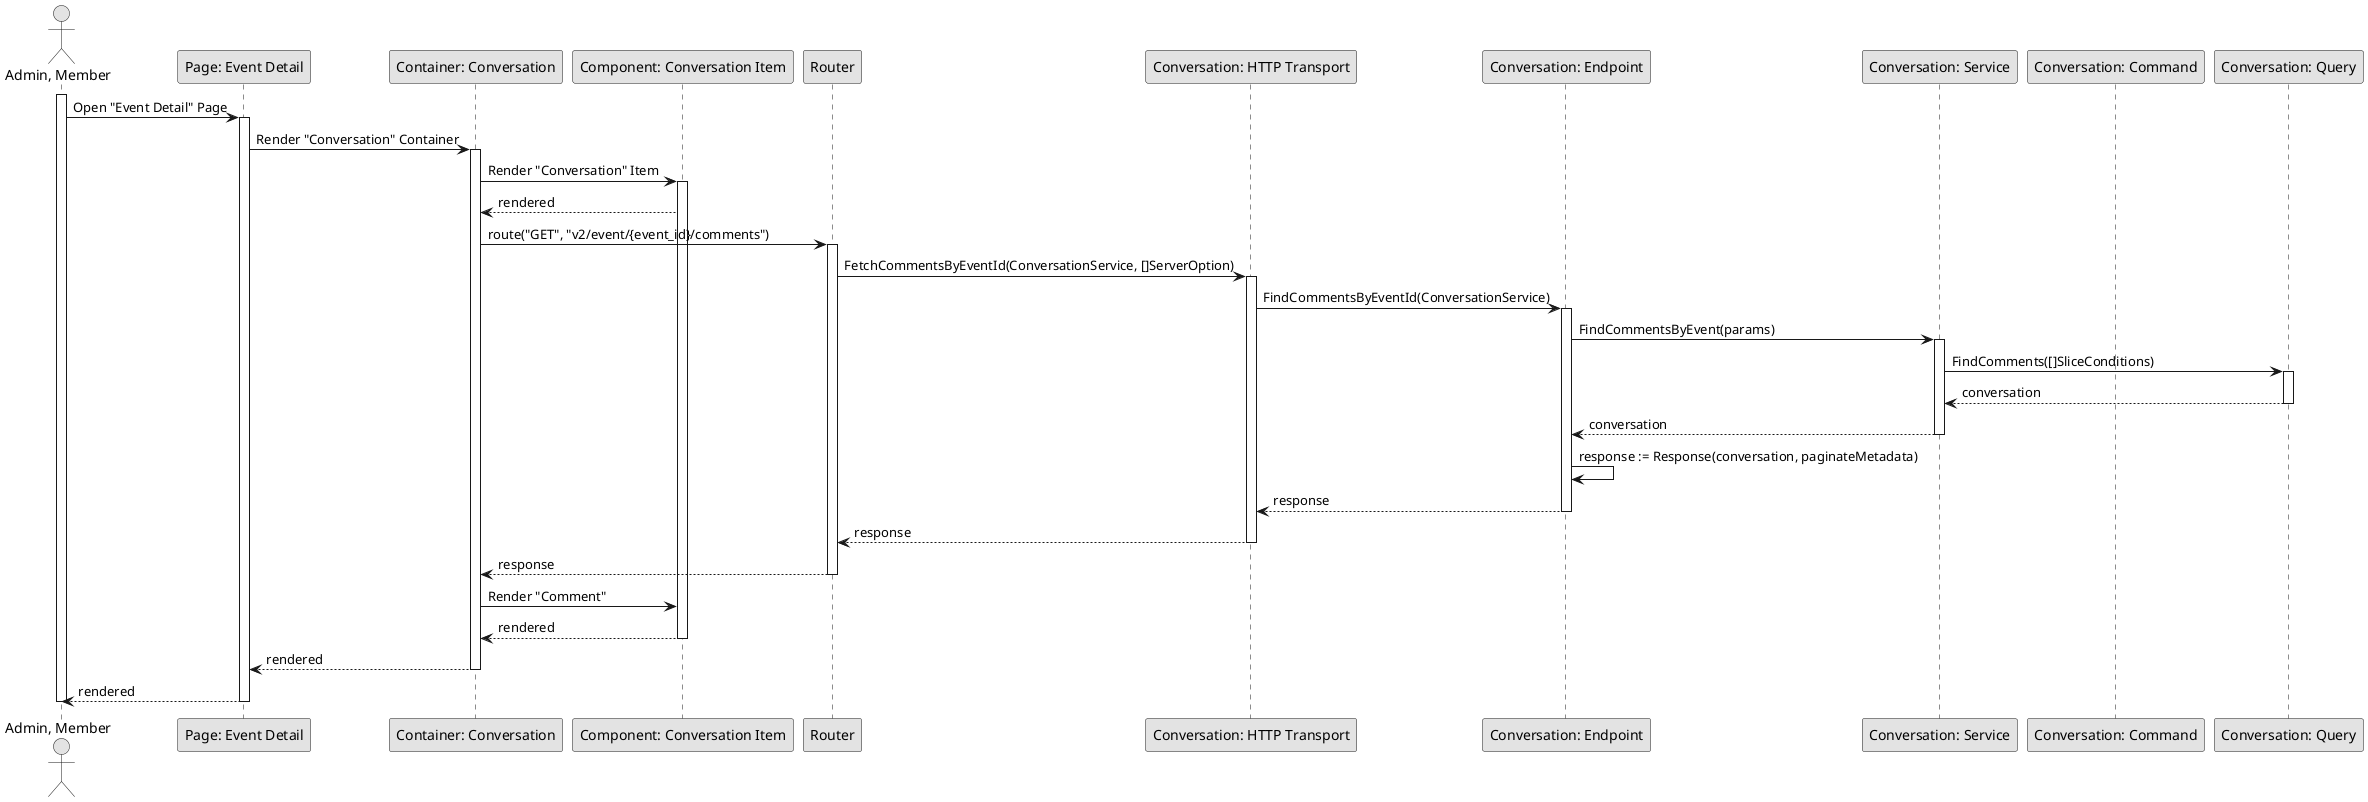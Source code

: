 @startuml ReplyConversation

skinparam Monochrome true
skinparam Shadowing false

actor "Admin, Member" as Actor
participant "Page: Event Detail" as EventDetailPage
participant "Container: Conversation" as ConversationContainer
participant "Component: Conversation Item" as ConversationItem
participant "Router" as Router
participant "Conversation: HTTP Transport" as ConversationHTTPTransport
participant "Conversation: Endpoint" as ConversationEndpoint
participant "Conversation: Service" as ConversationService
participant "Conversation: Command" as ConversationCommand
participant "Conversation: Query" as ConversationQuery

activate Actor

Actor->EventDetailPage: Open "Event Detail" Page
activate EventDetailPage
EventDetailPage->ConversationContainer: Render "Conversation" Container
activate ConversationContainer
ConversationContainer->ConversationItem: Render "Conversation" Item
activate ConversationItem
ConversationItem-->ConversationContainer: rendered
ConversationContainer->Router: route("GET", "v2/event/{event_id}/comments")
activate Router
Router->ConversationHTTPTransport: FetchCommentsByEventId(ConversationService, []ServerOption)
activate ConversationHTTPTransport
ConversationHTTPTransport->ConversationEndpoint: FindCommentsByEventId(ConversationService)
activate ConversationEndpoint
ConversationEndpoint->ConversationService: FindCommentsByEvent(params)

activate ConversationService
ConversationService->ConversationQuery: FindComments([]SliceConditions)
activate ConversationQuery
ConversationQuery-->ConversationService: conversation
deactivate ConversationQuery
ConversationService-->ConversationEndpoint: conversation
deactivate ConversationService

ConversationEndpoint->ConversationEndpoint: response := Response(conversation, paginateMetadata)
ConversationEndpoint-->ConversationHTTPTransport: response
deactivate ConversationEndpoint
ConversationHTTPTransport-->Router: response
deactivate ConversationHTTPTransport
Router-->ConversationContainer: response
deactivate Router
ConversationContainer->ConversationItem: Render "Comment"
ConversationItem-->ConversationContainer: rendered
deactivate ConversationItem
ConversationContainer-->EventDetailPage: rendered
deactivate ConversationContainer
EventDetailPage-->Actor: rendered
deactivate EventDetailPage

deactivate Actor

@enduml